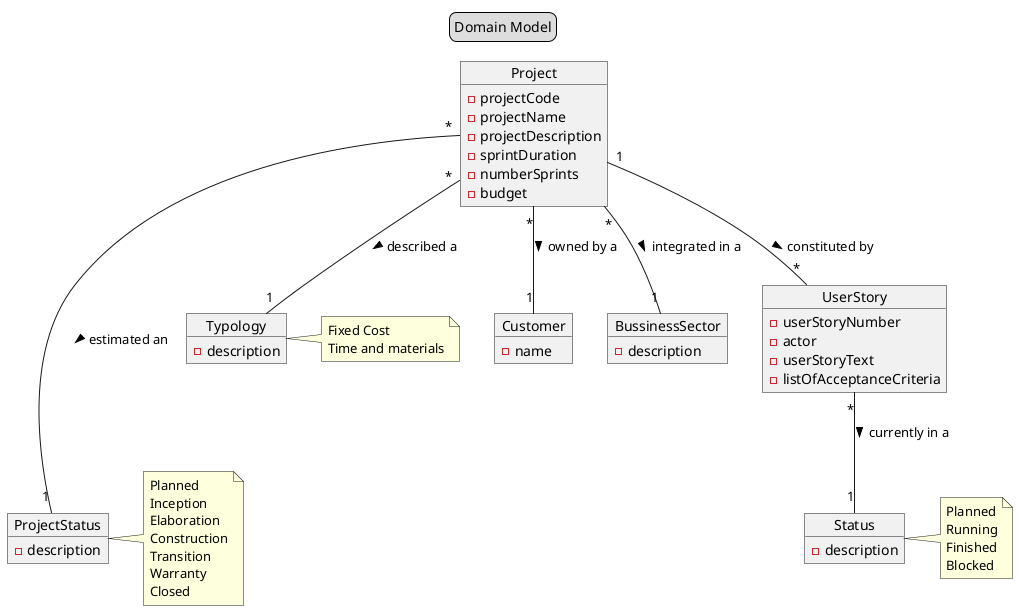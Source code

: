 @startuml
/'Domain Model'/

/'title'/

legend top
Domain Model
end legend

/'Class'/
Object "Project" as Project {
-projectCode
-projectName
-projectDescription
-sprintDuration
-numberSprints
-budget
}

Object "Customer" as Customer {
-name
}

Object "BussinessSector" as BussinessSector {
-description
}

Object "Typology" as Typology {
-description
}

Object "ProjectStatus" as ProjectStatus {
-description
}

Object "Status" as Status {
-description
}

Object "UserStory" as UserStory {
-userStoryNumber
-actor
-userStoryText
-listOfAcceptanceCriteria
}



/'Directions'/

Project "*" -- "1" Customer : owned by a  >
Project "*" -- "1" BussinessSector : integrated in a  >
Project "*" -- "1" Typology : described a  >
Project "*" --- "1" ProjectStatus : estimated an  >

Project "1" -- "*" UserStory : constituted by >
UserStory "*" -- "1" Status : currently in a  >

/'notas'/



note right of ProjectStatus
    Planned
    Inception
    Elaboration
    Construction
    Transition
    Warranty
    Closed
end note

note right of Status
    Planned
    Running
    Finished
    Blocked
end note

note right of Typology
    Fixed Cost
    Time and materials
end note

@enduml